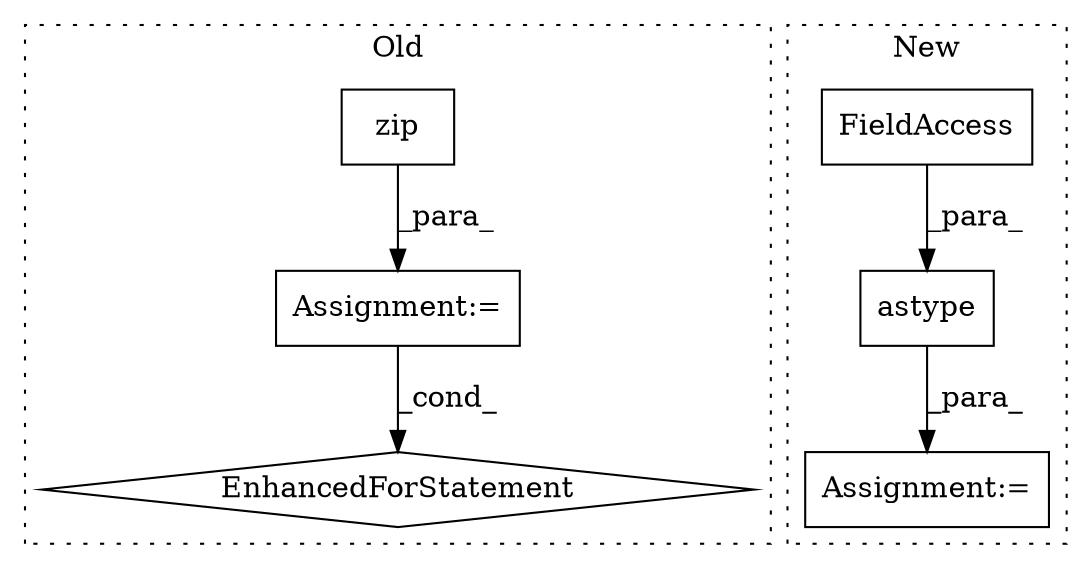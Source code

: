 digraph G {
subgraph cluster0 {
1 [label="zip" a="32" s="2037,2050" l="4,1" shape="box"];
5 [label="EnhancedForStatement" a="70" s="1960,2051" l="69,2" shape="diamond"];
6 [label="Assignment:=" a="7" s="1960,2051" l="69,2" shape="box"];
label = "Old";
style="dotted";
}
subgraph cluster1 {
2 [label="astype" a="32" s="1788,1808" l="7,1" shape="box"];
3 [label="FieldAccess" a="22" s="1795" l="13" shape="box"];
4 [label="Assignment:=" a="7" s="1766" l="1" shape="box"];
label = "New";
style="dotted";
}
1 -> 6 [label="_para_"];
2 -> 4 [label="_para_"];
3 -> 2 [label="_para_"];
6 -> 5 [label="_cond_"];
}
